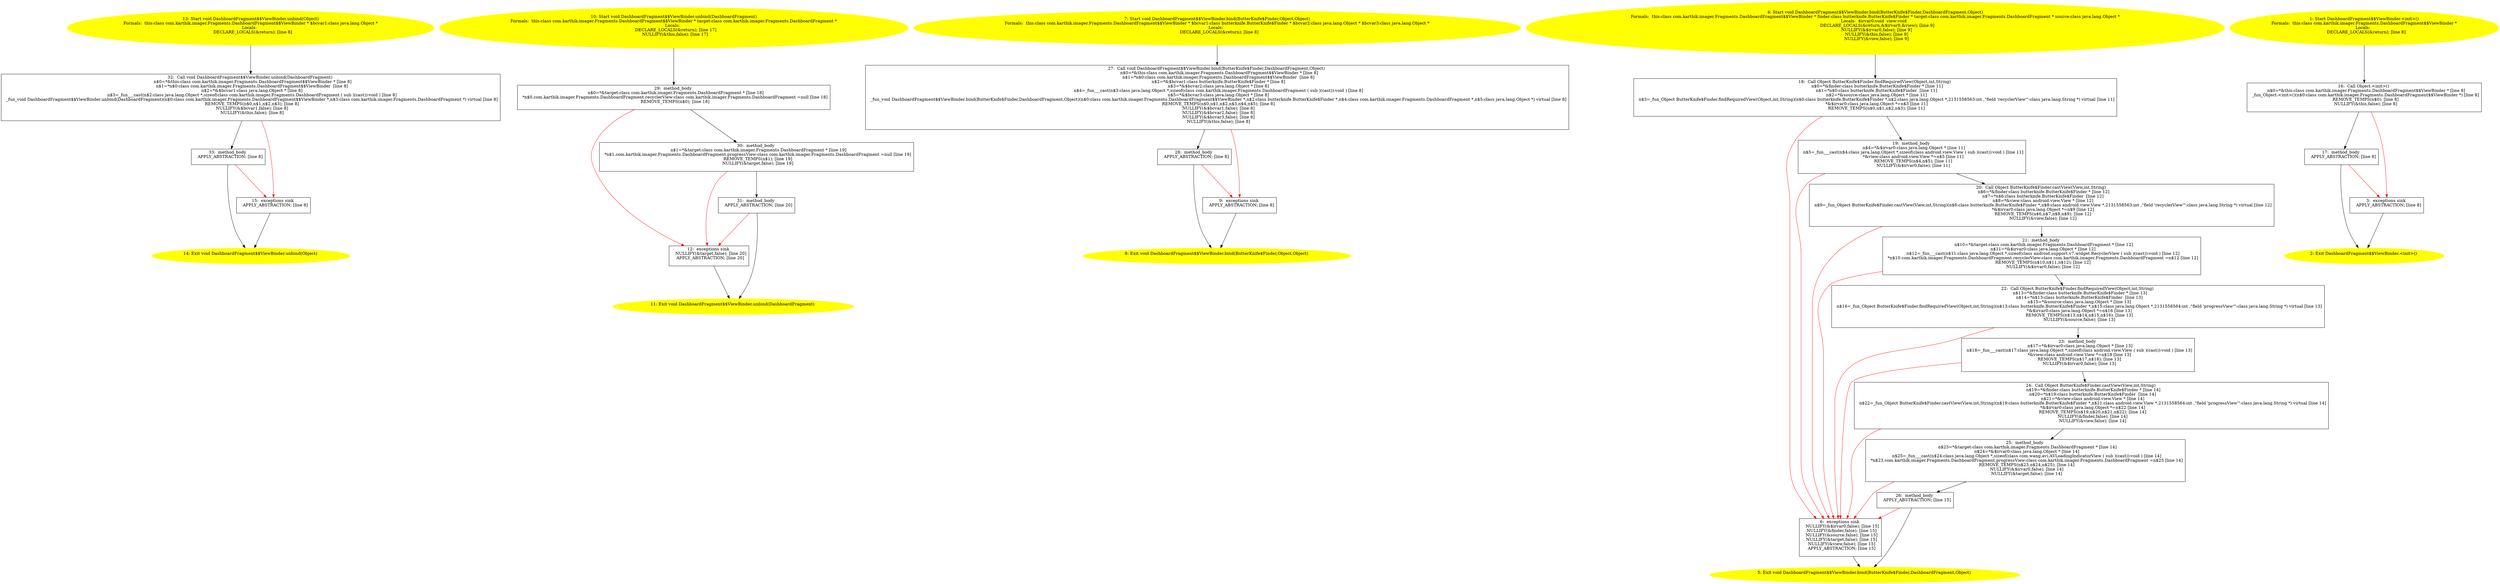 digraph iCFG {
33 [label="33:  method_body \n   APPLY_ABSTRACTION; [line 8]\n " shape="box"]
	

	 33 -> 14 ;
	 33 -> 15 [color="red" ];
32 [label="32:  Call void DashboardFragment$$ViewBinder.unbind(DashboardFragment) \n   n$0=*&this:class com.karthik.imager.Fragments.DashboardFragment$$ViewBinder * [line 8]\n  n$1=*n$0:class com.karthik.imager.Fragments.DashboardFragment$$ViewBinder  [line 8]\n  n$2=*&$bcvar1:class java.lang.Object * [line 8]\n  n$3=_fun___cast(n$2:class java.lang.Object *,sizeof(class com.karthik.imager.Fragments.DashboardFragment ( sub )(cast)):void ) [line 8]\n  _fun_void DashboardFragment$$ViewBinder.unbind(DashboardFragment)(n$0:class com.karthik.imager.Fragments.DashboardFragment$$ViewBinder *,n$3:class com.karthik.imager.Fragments.DashboardFragment *) virtual [line 8]\n  REMOVE_TEMPS(n$0,n$1,n$2,n$3); [line 8]\n  NULLIFY(&$bcvar1,false); [line 8]\n  NULLIFY(&this,false); [line 8]\n " shape="box"]
	

	 32 -> 33 ;
	 32 -> 15 [color="red" ];
31 [label="31:  method_body \n   APPLY_ABSTRACTION; [line 20]\n " shape="box"]
	

	 31 -> 11 ;
	 31 -> 12 [color="red" ];
30 [label="30:  method_body \n   n$1=*&target:class com.karthik.imager.Fragments.DashboardFragment * [line 19]\n  *n$1.com.karthik.imager.Fragments.DashboardFragment.progressView:class com.karthik.imager.Fragments.DashboardFragment =null [line 19]\n  REMOVE_TEMPS(n$1); [line 19]\n  NULLIFY(&target,false); [line 19]\n " shape="box"]
	

	 30 -> 31 ;
	 30 -> 12 [color="red" ];
29 [label="29:  method_body \n   n$0=*&target:class com.karthik.imager.Fragments.DashboardFragment * [line 18]\n  *n$0.com.karthik.imager.Fragments.DashboardFragment.recyclerView:class com.karthik.imager.Fragments.DashboardFragment =null [line 18]\n  REMOVE_TEMPS(n$0); [line 18]\n " shape="box"]
	

	 29 -> 30 ;
	 29 -> 12 [color="red" ];
28 [label="28:  method_body \n   APPLY_ABSTRACTION; [line 8]\n " shape="box"]
	

	 28 -> 8 ;
	 28 -> 9 [color="red" ];
27 [label="27:  Call void DashboardFragment$$ViewBinder.bind(ButterKnife$Finder,DashboardFragment,Object) \n   n$0=*&this:class com.karthik.imager.Fragments.DashboardFragment$$ViewBinder * [line 8]\n  n$1=*n$0:class com.karthik.imager.Fragments.DashboardFragment$$ViewBinder  [line 8]\n  n$2=*&$bcvar1:class butterknife.ButterKnife$Finder * [line 8]\n  n$3=*&$bcvar2:class java.lang.Object * [line 8]\n  n$4=_fun___cast(n$3:class java.lang.Object *,sizeof(class com.karthik.imager.Fragments.DashboardFragment ( sub )(cast)):void ) [line 8]\n  n$5=*&$bcvar3:class java.lang.Object * [line 8]\n  _fun_void DashboardFragment$$ViewBinder.bind(ButterKnife$Finder,DashboardFragment,Object)(n$0:class com.karthik.imager.Fragments.DashboardFragment$$ViewBinder *,n$2:class butterknife.ButterKnife$Finder *,n$4:class com.karthik.imager.Fragments.DashboardFragment *,n$5:class java.lang.Object *) virtual [line 8]\n  REMOVE_TEMPS(n$0,n$1,n$2,n$3,n$4,n$5); [line 8]\n  NULLIFY(&$bcvar1,false); [line 8]\n  NULLIFY(&$bcvar2,false); [line 8]\n  NULLIFY(&$bcvar3,false); [line 8]\n  NULLIFY(&this,false); [line 8]\n " shape="box"]
	

	 27 -> 28 ;
	 27 -> 9 [color="red" ];
26 [label="26:  method_body \n   APPLY_ABSTRACTION; [line 15]\n " shape="box"]
	

	 26 -> 5 ;
	 26 -> 6 [color="red" ];
25 [label="25:  method_body \n   n$23=*&target:class com.karthik.imager.Fragments.DashboardFragment * [line 14]\n  n$24=*&$irvar0:class java.lang.Object * [line 14]\n  n$25=_fun___cast(n$24:class java.lang.Object *,sizeof(class com.wang.avi.AVLoadingIndicatorView ( sub )(cast)):void ) [line 14]\n  *n$23.com.karthik.imager.Fragments.DashboardFragment.progressView:class com.karthik.imager.Fragments.DashboardFragment =n$25 [line 14]\n  REMOVE_TEMPS(n$23,n$24,n$25); [line 14]\n  NULLIFY(&$irvar0,false); [line 14]\n  NULLIFY(&target,false); [line 14]\n " shape="box"]
	

	 25 -> 26 ;
	 25 -> 6 [color="red" ];
24 [label="24:  Call Object ButterKnife$Finder.castView(View,int,String) \n   n$19=*&finder:class butterknife.ButterKnife$Finder * [line 14]\n  n$20=*n$19:class butterknife.ButterKnife$Finder  [line 14]\n  n$21=*&view:class android.view.View * [line 14]\n  n$22=_fun_Object ButterKnife$Finder.castView(View,int,String)(n$19:class butterknife.ButterKnife$Finder *,n$21:class android.view.View *,2131558564:int ,\"field 'progressView'\":class java.lang.String *) virtual [line 14]\n  *&$irvar0:class java.lang.Object *=n$22 [line 14]\n  REMOVE_TEMPS(n$19,n$20,n$21,n$22); [line 14]\n  NULLIFY(&finder,false); [line 14]\n  NULLIFY(&view,false); [line 14]\n " shape="box"]
	

	 24 -> 25 ;
	 24 -> 6 [color="red" ];
23 [label="23:  method_body \n   n$17=*&$irvar0:class java.lang.Object * [line 13]\n  n$18=_fun___cast(n$17:class java.lang.Object *,sizeof(class android.view.View ( sub )(cast)):void ) [line 13]\n  *&view:class android.view.View *=n$18 [line 13]\n  REMOVE_TEMPS(n$17,n$18); [line 13]\n  NULLIFY(&$irvar0,false); [line 13]\n " shape="box"]
	

	 23 -> 24 ;
	 23 -> 6 [color="red" ];
22 [label="22:  Call Object ButterKnife$Finder.findRequiredView(Object,int,String) \n   n$13=*&finder:class butterknife.ButterKnife$Finder * [line 13]\n  n$14=*n$13:class butterknife.ButterKnife$Finder  [line 13]\n  n$15=*&source:class java.lang.Object * [line 13]\n  n$16=_fun_Object ButterKnife$Finder.findRequiredView(Object,int,String)(n$13:class butterknife.ButterKnife$Finder *,n$15:class java.lang.Object *,2131558564:int ,\"field 'progressView'\":class java.lang.String *) virtual [line 13]\n  *&$irvar0:class java.lang.Object *=n$16 [line 13]\n  REMOVE_TEMPS(n$13,n$14,n$15,n$16); [line 13]\n  NULLIFY(&source,false); [line 13]\n " shape="box"]
	

	 22 -> 23 ;
	 22 -> 6 [color="red" ];
21 [label="21:  method_body \n   n$10=*&target:class com.karthik.imager.Fragments.DashboardFragment * [line 12]\n  n$11=*&$irvar0:class java.lang.Object * [line 12]\n  n$12=_fun___cast(n$11:class java.lang.Object *,sizeof(class android.support.v7.widget.RecyclerView ( sub )(cast)):void ) [line 12]\n  *n$10.com.karthik.imager.Fragments.DashboardFragment.recyclerView:class com.karthik.imager.Fragments.DashboardFragment =n$12 [line 12]\n  REMOVE_TEMPS(n$10,n$11,n$12); [line 12]\n  NULLIFY(&$irvar0,false); [line 12]\n " shape="box"]
	

	 21 -> 22 ;
	 21 -> 6 [color="red" ];
20 [label="20:  Call Object ButterKnife$Finder.castView(View,int,String) \n   n$6=*&finder:class butterknife.ButterKnife$Finder * [line 12]\n  n$7=*n$6:class butterknife.ButterKnife$Finder  [line 12]\n  n$8=*&view:class android.view.View * [line 12]\n  n$9=_fun_Object ButterKnife$Finder.castView(View,int,String)(n$6:class butterknife.ButterKnife$Finder *,n$8:class android.view.View *,2131558563:int ,\"field 'recyclerView'\":class java.lang.String *) virtual [line 12]\n  *&$irvar0:class java.lang.Object *=n$9 [line 12]\n  REMOVE_TEMPS(n$6,n$7,n$8,n$9); [line 12]\n  NULLIFY(&view,false); [line 12]\n " shape="box"]
	

	 20 -> 21 ;
	 20 -> 6 [color="red" ];
19 [label="19:  method_body \n   n$4=*&$irvar0:class java.lang.Object * [line 11]\n  n$5=_fun___cast(n$4:class java.lang.Object *,sizeof(class android.view.View ( sub )(cast)):void ) [line 11]\n  *&view:class android.view.View *=n$5 [line 11]\n  REMOVE_TEMPS(n$4,n$5); [line 11]\n  NULLIFY(&$irvar0,false); [line 11]\n " shape="box"]
	

	 19 -> 20 ;
	 19 -> 6 [color="red" ];
18 [label="18:  Call Object ButterKnife$Finder.findRequiredView(Object,int,String) \n   n$0=*&finder:class butterknife.ButterKnife$Finder * [line 11]\n  n$1=*n$0:class butterknife.ButterKnife$Finder  [line 11]\n  n$2=*&source:class java.lang.Object * [line 11]\n  n$3=_fun_Object ButterKnife$Finder.findRequiredView(Object,int,String)(n$0:class butterknife.ButterKnife$Finder *,n$2:class java.lang.Object *,2131558563:int ,\"field 'recyclerView'\":class java.lang.String *) virtual [line 11]\n  *&$irvar0:class java.lang.Object *=n$3 [line 11]\n  REMOVE_TEMPS(n$0,n$1,n$2,n$3); [line 11]\n " shape="box"]
	

	 18 -> 19 ;
	 18 -> 6 [color="red" ];
17 [label="17:  method_body \n   APPLY_ABSTRACTION; [line 8]\n " shape="box"]
	

	 17 -> 2 ;
	 17 -> 3 [color="red" ];
16 [label="16:  Call Object.<init>() \n   n$0=*&this:class com.karthik.imager.Fragments.DashboardFragment$$ViewBinder * [line 8]\n  _fun_Object.<init>()(n$0:class com.karthik.imager.Fragments.DashboardFragment$$ViewBinder *) [line 8]\n  REMOVE_TEMPS(n$0); [line 8]\n  NULLIFY(&this,false); [line 8]\n " shape="box"]
	

	 16 -> 17 ;
	 16 -> 3 [color="red" ];
15 [label="15:  exceptions sink \n   APPLY_ABSTRACTION; [line 8]\n " shape="box"]
	

	 15 -> 14 ;
14 [label="14: Exit void DashboardFragment$$ViewBinder.unbind(Object) \n  " color=yellow style=filled]
	

13 [label="13: Start void DashboardFragment$$ViewBinder.unbind(Object)\nFormals:  this:class com.karthik.imager.Fragments.DashboardFragment$$ViewBinder * $bcvar1:class java.lang.Object *\nLocals:  \n   DECLARE_LOCALS(&return); [line 8]\n " color=yellow style=filled]
	

	 13 -> 32 ;
12 [label="12:  exceptions sink \n   NULLIFY(&target,false); [line 20]\n  APPLY_ABSTRACTION; [line 20]\n " shape="box"]
	

	 12 -> 11 ;
11 [label="11: Exit void DashboardFragment$$ViewBinder.unbind(DashboardFragment) \n  " color=yellow style=filled]
	

10 [label="10: Start void DashboardFragment$$ViewBinder.unbind(DashboardFragment)\nFormals:  this:class com.karthik.imager.Fragments.DashboardFragment$$ViewBinder * target:class com.karthik.imager.Fragments.DashboardFragment *\nLocals:  \n   DECLARE_LOCALS(&return); [line 17]\n  NULLIFY(&this,false); [line 17]\n " color=yellow style=filled]
	

	 10 -> 29 ;
9 [label="9:  exceptions sink \n   APPLY_ABSTRACTION; [line 8]\n " shape="box"]
	

	 9 -> 8 ;
8 [label="8: Exit void DashboardFragment$$ViewBinder.bind(ButterKnife$Finder,Object,Object) \n  " color=yellow style=filled]
	

7 [label="7: Start void DashboardFragment$$ViewBinder.bind(ButterKnife$Finder,Object,Object)\nFormals:  this:class com.karthik.imager.Fragments.DashboardFragment$$ViewBinder * $bcvar1:class butterknife.ButterKnife$Finder * $bcvar2:class java.lang.Object * $bcvar3:class java.lang.Object *\nLocals:  \n   DECLARE_LOCALS(&return); [line 8]\n " color=yellow style=filled]
	

	 7 -> 27 ;
6 [label="6:  exceptions sink \n   NULLIFY(&$irvar0,false); [line 15]\n  NULLIFY(&finder,false); [line 15]\n  NULLIFY(&source,false); [line 15]\n  NULLIFY(&target,false); [line 15]\n  NULLIFY(&view,false); [line 15]\n  APPLY_ABSTRACTION; [line 15]\n " shape="box"]
	

	 6 -> 5 ;
5 [label="5: Exit void DashboardFragment$$ViewBinder.bind(ButterKnife$Finder,DashboardFragment,Object) \n  " color=yellow style=filled]
	

4 [label="4: Start void DashboardFragment$$ViewBinder.bind(ButterKnife$Finder,DashboardFragment,Object)\nFormals:  this:class com.karthik.imager.Fragments.DashboardFragment$$ViewBinder * finder:class butterknife.ButterKnife$Finder * target:class com.karthik.imager.Fragments.DashboardFragment * source:class java.lang.Object *\nLocals:  $irvar0:void  view:void  \n   DECLARE_LOCALS(&return,&$irvar0,&view); [line 9]\n  NULLIFY(&$irvar0,false); [line 9]\n  NULLIFY(&this,false); [line 9]\n  NULLIFY(&view,false); [line 9]\n " color=yellow style=filled]
	

	 4 -> 18 ;
3 [label="3:  exceptions sink \n   APPLY_ABSTRACTION; [line 8]\n " shape="box"]
	

	 3 -> 2 ;
2 [label="2: Exit DashboardFragment$$ViewBinder.<init>() \n  " color=yellow style=filled]
	

1 [label="1: Start DashboardFragment$$ViewBinder.<init>()\nFormals:  this:class com.karthik.imager.Fragments.DashboardFragment$$ViewBinder *\nLocals:  \n   DECLARE_LOCALS(&return); [line 8]\n " color=yellow style=filled]
	

	 1 -> 16 ;
}
